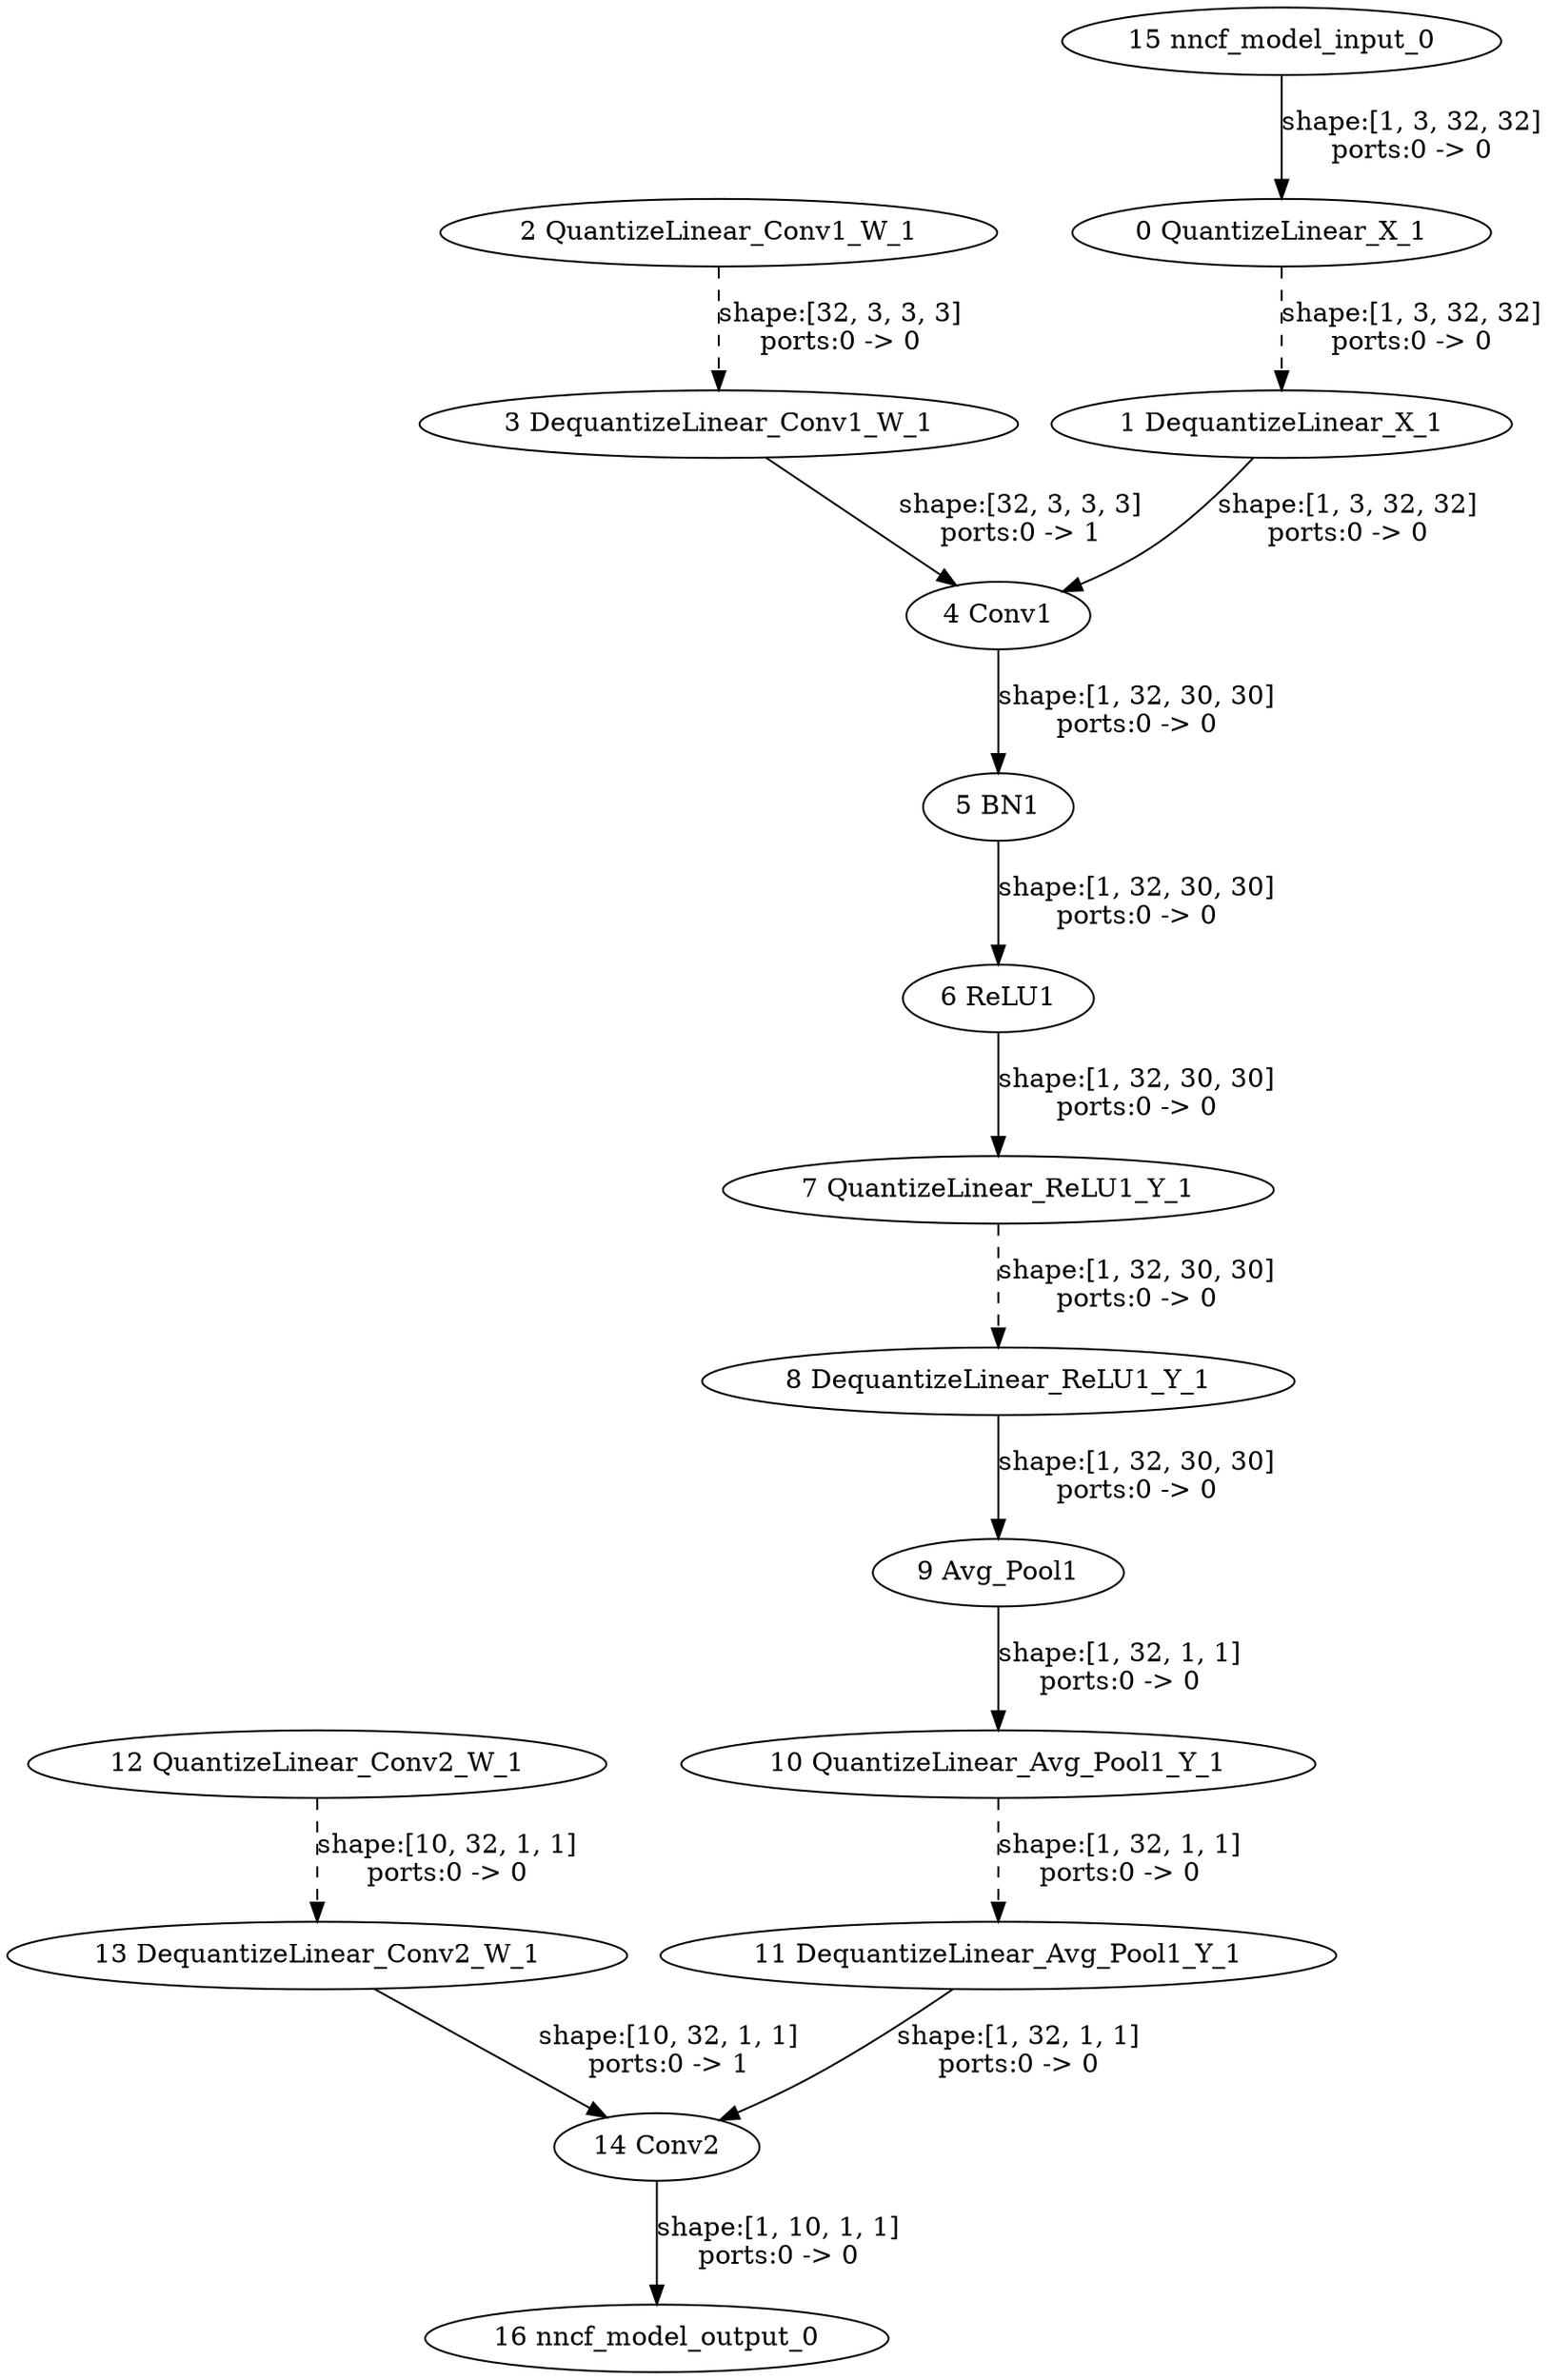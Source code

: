 strict digraph  {
"0 QuantizeLinear_X_1" [id=0, type=QuantizeLinear];
"1 DequantizeLinear_X_1" [id=1, type=DequantizeLinear];
"2 QuantizeLinear_Conv1_W_1" [id=2, type=QuantizeLinear];
"3 DequantizeLinear_Conv1_W_1" [id=3, type=DequantizeLinear];
"4 Conv1" [id=4, type=Conv];
"5 BN1" [id=5, type=BatchNormalization];
"6 ReLU1" [id=6, type=Relu];
"7 QuantizeLinear_ReLU1_Y_1" [id=7, type=QuantizeLinear];
"8 DequantizeLinear_ReLU1_Y_1" [id=8, type=DequantizeLinear];
"9 Avg_Pool1" [id=9, type=GlobalAveragePool];
"10 QuantizeLinear_Avg_Pool1_Y_1" [id=10, type=QuantizeLinear];
"11 DequantizeLinear_Avg_Pool1_Y_1" [id=11, type=DequantizeLinear];
"12 QuantizeLinear_Conv2_W_1" [id=12, type=QuantizeLinear];
"13 DequantizeLinear_Conv2_W_1" [id=13, type=DequantizeLinear];
"14 Conv2" [id=14, type=Conv];
"15 nncf_model_input_0" [id=15, type=nncf_model_input];
"16 nncf_model_output_0" [id=16, type=nncf_model_output];
"0 QuantizeLinear_X_1" -> "1 DequantizeLinear_X_1"  [label="shape:[1, 3, 32, 32]\nports:0 -> 0", style=dashed];
"1 DequantizeLinear_X_1" -> "4 Conv1"  [label="shape:[1, 3, 32, 32]\nports:0 -> 0", style=solid];
"2 QuantizeLinear_Conv1_W_1" -> "3 DequantizeLinear_Conv1_W_1"  [label="shape:[32, 3, 3, 3]\nports:0 -> 0", style=dashed];
"3 DequantizeLinear_Conv1_W_1" -> "4 Conv1"  [label="shape:[32, 3, 3, 3]\nports:0 -> 1", style=solid];
"4 Conv1" -> "5 BN1"  [label="shape:[1, 32, 30, 30]\nports:0 -> 0", style=solid];
"5 BN1" -> "6 ReLU1"  [label="shape:[1, 32, 30, 30]\nports:0 -> 0", style=solid];
"6 ReLU1" -> "7 QuantizeLinear_ReLU1_Y_1"  [label="shape:[1, 32, 30, 30]\nports:0 -> 0", style=solid];
"7 QuantizeLinear_ReLU1_Y_1" -> "8 DequantizeLinear_ReLU1_Y_1"  [label="shape:[1, 32, 30, 30]\nports:0 -> 0", style=dashed];
"8 DequantizeLinear_ReLU1_Y_1" -> "9 Avg_Pool1"  [label="shape:[1, 32, 30, 30]\nports:0 -> 0", style=solid];
"9 Avg_Pool1" -> "10 QuantizeLinear_Avg_Pool1_Y_1"  [label="shape:[1, 32, 1, 1]\nports:0 -> 0", style=solid];
"10 QuantizeLinear_Avg_Pool1_Y_1" -> "11 DequantizeLinear_Avg_Pool1_Y_1"  [label="shape:[1, 32, 1, 1]\nports:0 -> 0", style=dashed];
"11 DequantizeLinear_Avg_Pool1_Y_1" -> "14 Conv2"  [label="shape:[1, 32, 1, 1]\nports:0 -> 0", style=solid];
"12 QuantizeLinear_Conv2_W_1" -> "13 DequantizeLinear_Conv2_W_1"  [label="shape:[10, 32, 1, 1]\nports:0 -> 0", style=dashed];
"13 DequantizeLinear_Conv2_W_1" -> "14 Conv2"  [label="shape:[10, 32, 1, 1]\nports:0 -> 1", style=solid];
"14 Conv2" -> "16 nncf_model_output_0"  [label="shape:[1, 10, 1, 1]\nports:0 -> 0", style=solid];
"15 nncf_model_input_0" -> "0 QuantizeLinear_X_1"  [label="shape:[1, 3, 32, 32]\nports:0 -> 0", style=solid];
}
